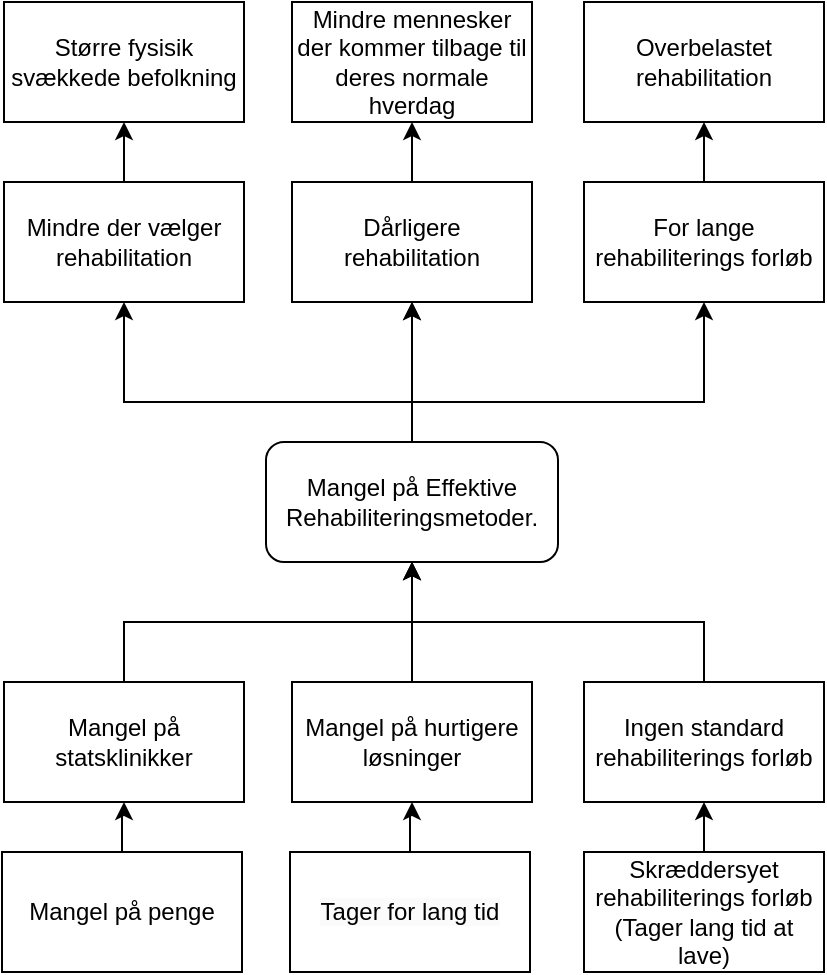 <mxfile version="22.1.11" type="github">
  <diagram id="C5RBs43oDa-KdzZeNtuy" name="Page-1">
    <mxGraphModel dx="954" dy="606" grid="1" gridSize="10" guides="1" tooltips="1" connect="1" arrows="1" fold="1" page="1" pageScale="1" pageWidth="827" pageHeight="1169" math="0" shadow="0">
      <root>
        <mxCell id="WIyWlLk6GJQsqaUBKTNV-0" />
        <mxCell id="WIyWlLk6GJQsqaUBKTNV-1" parent="WIyWlLk6GJQsqaUBKTNV-0" />
        <mxCell id="9lk2liJvD4DACIjj_4FK-6" style="edgeStyle=orthogonalEdgeStyle;rounded=0;orthogonalLoop=1;jettySize=auto;html=1;entryX=0.5;entryY=1;entryDx=0;entryDy=0;" parent="WIyWlLk6GJQsqaUBKTNV-1" source="9lk2liJvD4DACIjj_4FK-0" target="9lk2liJvD4DACIjj_4FK-4" edge="1">
          <mxGeometry relative="1" as="geometry" />
        </mxCell>
        <mxCell id="9lk2liJvD4DACIjj_4FK-7" style="edgeStyle=orthogonalEdgeStyle;rounded=0;orthogonalLoop=1;jettySize=auto;html=1;entryX=0.5;entryY=1;entryDx=0;entryDy=0;" parent="WIyWlLk6GJQsqaUBKTNV-1" source="9lk2liJvD4DACIjj_4FK-0" target="9lk2liJvD4DACIjj_4FK-4" edge="1">
          <mxGeometry relative="1" as="geometry" />
        </mxCell>
        <mxCell id="9lk2liJvD4DACIjj_4FK-29" style="edgeStyle=orthogonalEdgeStyle;rounded=0;orthogonalLoop=1;jettySize=auto;html=1;entryX=0.5;entryY=1;entryDx=0;entryDy=0;" parent="WIyWlLk6GJQsqaUBKTNV-1" source="9lk2liJvD4DACIjj_4FK-0" target="9lk2liJvD4DACIjj_4FK-1" edge="1">
          <mxGeometry relative="1" as="geometry">
            <Array as="points">
              <mxPoint x="414" y="360" />
              <mxPoint x="270" y="360" />
            </Array>
          </mxGeometry>
        </mxCell>
        <mxCell id="9lk2liJvD4DACIjj_4FK-30" style="edgeStyle=orthogonalEdgeStyle;rounded=0;orthogonalLoop=1;jettySize=auto;html=1;" parent="WIyWlLk6GJQsqaUBKTNV-1" source="9lk2liJvD4DACIjj_4FK-0" target="9lk2liJvD4DACIjj_4FK-8" edge="1">
          <mxGeometry relative="1" as="geometry">
            <Array as="points">
              <mxPoint x="414" y="360" />
              <mxPoint x="560" y="360" />
            </Array>
          </mxGeometry>
        </mxCell>
        <mxCell id="9lk2liJvD4DACIjj_4FK-0" value="Mangel på Effektive Rehabiliteringsmetoder." style="rounded=1;whiteSpace=wrap;html=1;" parent="WIyWlLk6GJQsqaUBKTNV-1" vertex="1">
          <mxGeometry x="341" y="380" width="146" height="60" as="geometry" />
        </mxCell>
        <mxCell id="9lk2liJvD4DACIjj_4FK-15" style="edgeStyle=orthogonalEdgeStyle;rounded=0;orthogonalLoop=1;jettySize=auto;html=1;" parent="WIyWlLk6GJQsqaUBKTNV-1" source="9lk2liJvD4DACIjj_4FK-1" target="9lk2liJvD4DACIjj_4FK-11" edge="1">
          <mxGeometry relative="1" as="geometry" />
        </mxCell>
        <mxCell id="9lk2liJvD4DACIjj_4FK-1" value="Mindre der vælger rehabilitation" style="rounded=0;whiteSpace=wrap;html=1;" parent="WIyWlLk6GJQsqaUBKTNV-1" vertex="1">
          <mxGeometry x="210" y="250" width="120" height="60" as="geometry" />
        </mxCell>
        <mxCell id="9lk2liJvD4DACIjj_4FK-14" style="edgeStyle=orthogonalEdgeStyle;rounded=0;orthogonalLoop=1;jettySize=auto;html=1;" parent="WIyWlLk6GJQsqaUBKTNV-1" source="9lk2liJvD4DACIjj_4FK-4" target="9lk2liJvD4DACIjj_4FK-10" edge="1">
          <mxGeometry relative="1" as="geometry" />
        </mxCell>
        <mxCell id="9lk2liJvD4DACIjj_4FK-4" value="Dårligere rehabilitation" style="rounded=0;whiteSpace=wrap;html=1;" parent="WIyWlLk6GJQsqaUBKTNV-1" vertex="1">
          <mxGeometry x="354" y="250" width="120" height="60" as="geometry" />
        </mxCell>
        <mxCell id="9lk2liJvD4DACIjj_4FK-13" style="edgeStyle=orthogonalEdgeStyle;rounded=0;orthogonalLoop=1;jettySize=auto;html=1;entryX=0.5;entryY=1;entryDx=0;entryDy=0;" parent="WIyWlLk6GJQsqaUBKTNV-1" source="9lk2liJvD4DACIjj_4FK-8" target="9lk2liJvD4DACIjj_4FK-12" edge="1">
          <mxGeometry relative="1" as="geometry" />
        </mxCell>
        <mxCell id="9lk2liJvD4DACIjj_4FK-8" value="For lange rehabiliterings forløb" style="rounded=0;whiteSpace=wrap;html=1;" parent="WIyWlLk6GJQsqaUBKTNV-1" vertex="1">
          <mxGeometry x="500" y="250" width="120" height="60" as="geometry" />
        </mxCell>
        <mxCell id="9lk2liJvD4DACIjj_4FK-10" value="Mindre mennesker der kommer tilbage til deres normale hverdag" style="rounded=0;whiteSpace=wrap;html=1;" parent="WIyWlLk6GJQsqaUBKTNV-1" vertex="1">
          <mxGeometry x="354" y="160" width="120" height="60" as="geometry" />
        </mxCell>
        <mxCell id="9lk2liJvD4DACIjj_4FK-11" value="Større fysisik svækkede befolkning" style="rounded=0;whiteSpace=wrap;html=1;" parent="WIyWlLk6GJQsqaUBKTNV-1" vertex="1">
          <mxGeometry x="210" y="160" width="120" height="60" as="geometry" />
        </mxCell>
        <mxCell id="9lk2liJvD4DACIjj_4FK-12" value="Overbelastet rehabilitation" style="rounded=0;whiteSpace=wrap;html=1;" parent="WIyWlLk6GJQsqaUBKTNV-1" vertex="1">
          <mxGeometry x="500" y="160" width="120" height="60" as="geometry" />
        </mxCell>
        <mxCell id="9lk2liJvD4DACIjj_4FK-17" style="edgeStyle=orthogonalEdgeStyle;rounded=0;orthogonalLoop=1;jettySize=auto;html=1;entryX=0.5;entryY=1;entryDx=0;entryDy=0;" parent="WIyWlLk6GJQsqaUBKTNV-1" source="9lk2liJvD4DACIjj_4FK-16" target="9lk2liJvD4DACIjj_4FK-0" edge="1">
          <mxGeometry relative="1" as="geometry" />
        </mxCell>
        <mxCell id="9lk2liJvD4DACIjj_4FK-16" value="Mangel på hurtigere løsninger" style="rounded=0;whiteSpace=wrap;html=1;" parent="WIyWlLk6GJQsqaUBKTNV-1" vertex="1">
          <mxGeometry x="354" y="500" width="120" height="60" as="geometry" />
        </mxCell>
        <mxCell id="9lk2liJvD4DACIjj_4FK-24" style="edgeStyle=orthogonalEdgeStyle;rounded=0;orthogonalLoop=1;jettySize=auto;html=1;entryX=0.5;entryY=1;entryDx=0;entryDy=0;" parent="WIyWlLk6GJQsqaUBKTNV-1" source="9lk2liJvD4DACIjj_4FK-18" target="9lk2liJvD4DACIjj_4FK-0" edge="1">
          <mxGeometry relative="1" as="geometry">
            <Array as="points">
              <mxPoint x="560" y="470" />
              <mxPoint x="414" y="470" />
            </Array>
          </mxGeometry>
        </mxCell>
        <mxCell id="9lk2liJvD4DACIjj_4FK-18" value="Ingen standard rehabiliterings forløb" style="rounded=0;whiteSpace=wrap;html=1;" parent="WIyWlLk6GJQsqaUBKTNV-1" vertex="1">
          <mxGeometry x="500" y="500" width="120" height="60" as="geometry" />
        </mxCell>
        <mxCell id="9lk2liJvD4DACIjj_4FK-23" style="edgeStyle=orthogonalEdgeStyle;rounded=0;orthogonalLoop=1;jettySize=auto;html=1;entryX=0.5;entryY=1;entryDx=0;entryDy=0;" parent="WIyWlLk6GJQsqaUBKTNV-1" source="9lk2liJvD4DACIjj_4FK-19" target="9lk2liJvD4DACIjj_4FK-0" edge="1">
          <mxGeometry relative="1" as="geometry">
            <Array as="points">
              <mxPoint x="270" y="470" />
              <mxPoint x="414" y="470" />
            </Array>
          </mxGeometry>
        </mxCell>
        <mxCell id="9lk2liJvD4DACIjj_4FK-19" value="Mangel på statsklinikker" style="rounded=0;whiteSpace=wrap;html=1;" parent="WIyWlLk6GJQsqaUBKTNV-1" vertex="1">
          <mxGeometry x="210" y="500" width="120" height="60" as="geometry" />
        </mxCell>
        <mxCell id="9lk2liJvD4DACIjj_4FK-26" style="edgeStyle=orthogonalEdgeStyle;rounded=0;orthogonalLoop=1;jettySize=auto;html=1;" parent="WIyWlLk6GJQsqaUBKTNV-1" source="9lk2liJvD4DACIjj_4FK-20" target="9lk2liJvD4DACIjj_4FK-16" edge="1">
          <mxGeometry relative="1" as="geometry" />
        </mxCell>
        <mxCell id="9lk2liJvD4DACIjj_4FK-20" value="&lt;span style=&quot;color: rgb(0, 0, 0); font-family: Helvetica; font-size: 12px; font-style: normal; font-variant-ligatures: normal; font-variant-caps: normal; font-weight: 400; letter-spacing: normal; orphans: 2; text-align: center; text-indent: 0px; text-transform: none; widows: 2; word-spacing: 0px; -webkit-text-stroke-width: 0px; background-color: rgb(251, 251, 251); text-decoration-thickness: initial; text-decoration-style: initial; text-decoration-color: initial; float: none; display: inline !important;&quot;&gt;Tager for lang tid&lt;/span&gt;" style="rounded=0;whiteSpace=wrap;html=1;" parent="WIyWlLk6GJQsqaUBKTNV-1" vertex="1">
          <mxGeometry x="353" y="585" width="120" height="60" as="geometry" />
        </mxCell>
        <mxCell id="9lk2liJvD4DACIjj_4FK-25" style="edgeStyle=orthogonalEdgeStyle;rounded=0;orthogonalLoop=1;jettySize=auto;html=1;" parent="WIyWlLk6GJQsqaUBKTNV-1" source="9lk2liJvD4DACIjj_4FK-21" target="9lk2liJvD4DACIjj_4FK-18" edge="1">
          <mxGeometry relative="1" as="geometry" />
        </mxCell>
        <mxCell id="9lk2liJvD4DACIjj_4FK-21" value="Skræddersyet rehabiliterings forløb (Tager lang tid at lave)" style="rounded=0;whiteSpace=wrap;html=1;" parent="WIyWlLk6GJQsqaUBKTNV-1" vertex="1">
          <mxGeometry x="500" y="585" width="120" height="60" as="geometry" />
        </mxCell>
        <mxCell id="9lk2liJvD4DACIjj_4FK-27" style="edgeStyle=orthogonalEdgeStyle;rounded=0;orthogonalLoop=1;jettySize=auto;html=1;" parent="WIyWlLk6GJQsqaUBKTNV-1" source="9lk2liJvD4DACIjj_4FK-22" target="9lk2liJvD4DACIjj_4FK-19" edge="1">
          <mxGeometry relative="1" as="geometry" />
        </mxCell>
        <mxCell id="9lk2liJvD4DACIjj_4FK-22" value="Mangel på penge" style="rounded=0;whiteSpace=wrap;html=1;" parent="WIyWlLk6GJQsqaUBKTNV-1" vertex="1">
          <mxGeometry x="209" y="585" width="120" height="60" as="geometry" />
        </mxCell>
      </root>
    </mxGraphModel>
  </diagram>
</mxfile>
